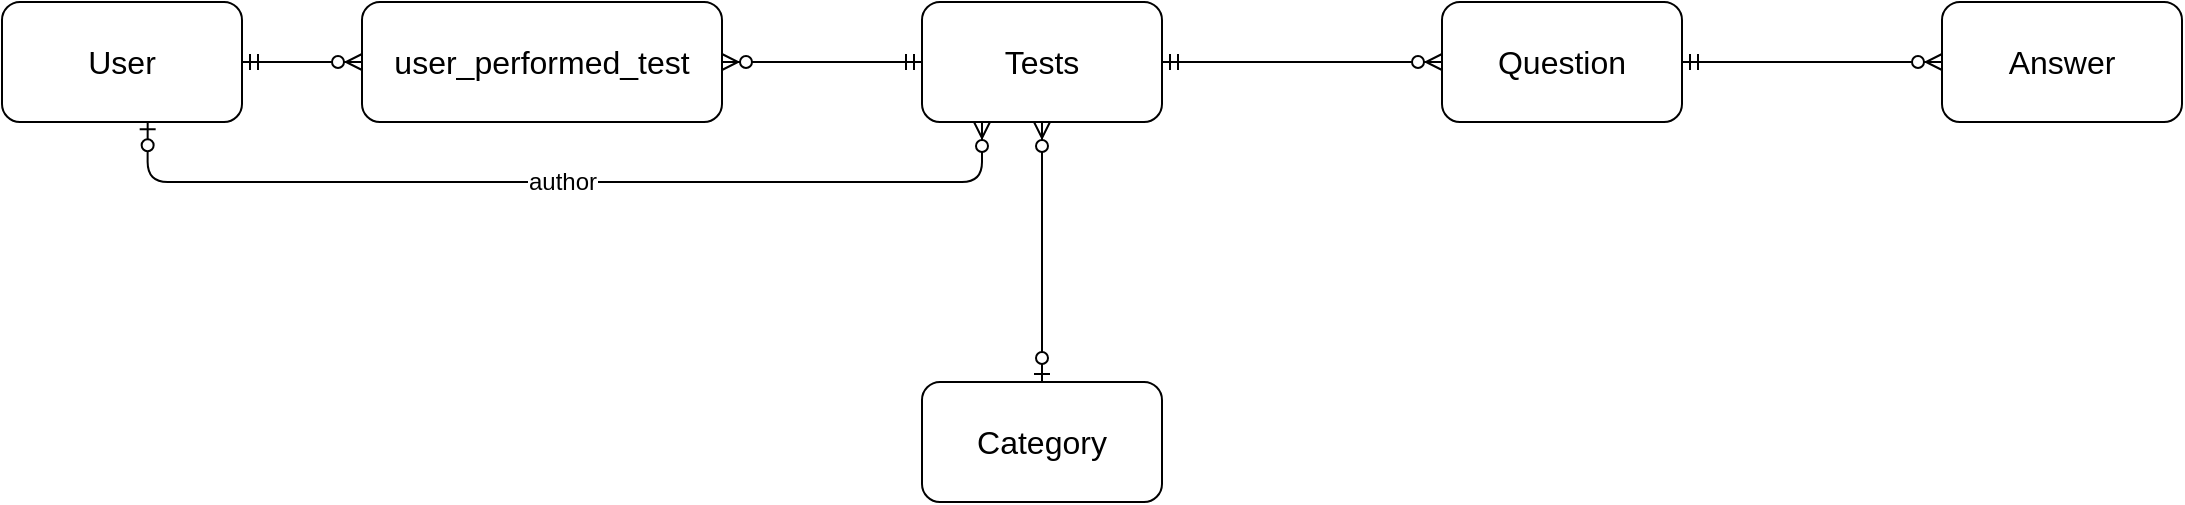<mxfile version="15.8.9" type="github"><diagram id="GjWhBiKg-zQeb0S2h44d" name="Страница 1"><mxGraphModel dx="782" dy="649" grid="1" gridSize="10" guides="1" tooltips="1" connect="1" arrows="1" fold="1" page="1" pageScale="1" pageWidth="827" pageHeight="1169" math="0" shadow="0"><root><mxCell id="0"/><mxCell id="1" parent="0"/><mxCell id="vLbgE6JDZNBPhtyuIWx8-1" value="User" style="rounded=1;whiteSpace=wrap;html=1;strokeWidth=1;fontSize=16;" vertex="1" parent="1"><mxGeometry x="30" y="30" width="120" height="60" as="geometry"/></mxCell><mxCell id="vLbgE6JDZNBPhtyuIWx8-2" value="Question" style="rounded=1;whiteSpace=wrap;html=1;strokeWidth=1;fontSize=16;" vertex="1" parent="1"><mxGeometry x="750" y="30" width="120" height="60" as="geometry"/></mxCell><mxCell id="vLbgE6JDZNBPhtyuIWx8-3" value="Tests" style="rounded=1;whiteSpace=wrap;html=1;strokeWidth=1;fontSize=16;" vertex="1" parent="1"><mxGeometry x="490" y="30" width="120" height="60" as="geometry"/></mxCell><mxCell id="vLbgE6JDZNBPhtyuIWx8-4" value="Answer" style="rounded=1;whiteSpace=wrap;html=1;strokeWidth=1;fontSize=16;" vertex="1" parent="1"><mxGeometry x="1000" y="30" width="120" height="60" as="geometry"/></mxCell><mxCell id="vLbgE6JDZNBPhtyuIWx8-5" value="user_performed_test" style="rounded=1;whiteSpace=wrap;html=1;strokeWidth=1;fontSize=16;" vertex="1" parent="1"><mxGeometry x="210" y="30" width="180" height="60" as="geometry"/></mxCell><mxCell id="vLbgE6JDZNBPhtyuIWx8-6" value="Category" style="rounded=1;whiteSpace=wrap;html=1;strokeWidth=1;fontSize=16;direction=west;" vertex="1" parent="1"><mxGeometry x="490" y="220" width="120" height="60" as="geometry"/></mxCell><mxCell id="vLbgE6JDZNBPhtyuIWx8-7" value="" style="edgeStyle=orthogonalEdgeStyle;fontSize=12;html=1;endArrow=ERzeroToMany;startArrow=ERzeroToOne;entryX=0.25;entryY=1;strokeColor=#000000;exitX=0.607;exitY=0.994;exitPerimeter=0;" edge="1" parent="1" source="vLbgE6JDZNBPhtyuIWx8-1" target="vLbgE6JDZNBPhtyuIWx8-3"><mxGeometry width="100" height="100" relative="1" as="geometry"><mxPoint x="103" y="100" as="sourcePoint"/><mxPoint x="330" y="160" as="targetPoint"/><Array as="points"><mxPoint x="103" y="120"/><mxPoint x="520" y="120"/></Array></mxGeometry></mxCell><mxCell id="vLbgE6JDZNBPhtyuIWx8-8" value="author" style="text;html=1;resizable=0;points=[];align=center;verticalAlign=middle;labelBackgroundColor=#ffffff;" vertex="1" connectable="0" parent="vLbgE6JDZNBPhtyuIWx8-7"><mxGeometry x="-0.163" y="-2" relative="1" as="geometry"><mxPoint x="37.5" y="-2" as="offset"/></mxGeometry></mxCell><mxCell id="vLbgE6JDZNBPhtyuIWx8-9" value="" style="fontSize=12;html=1;endArrow=ERzeroToMany;startArrow=ERzeroToOne;strokeColor=#000000;entryX=0.5;entryY=1;" edge="1" parent="1" target="vLbgE6JDZNBPhtyuIWx8-3"><mxGeometry width="100" height="100" relative="1" as="geometry"><mxPoint x="550" y="220" as="sourcePoint"/><mxPoint x="557" y="92" as="targetPoint"/></mxGeometry></mxCell><mxCell id="vLbgE6JDZNBPhtyuIWx8-10" value="" style="edgeStyle=entityRelationEdgeStyle;fontSize=12;html=1;endArrow=ERzeroToMany;startArrow=ERmandOne;strokeColor=#000000;entryX=0;entryY=0.5;exitX=1;exitY=0.5;" edge="1" parent="1" source="vLbgE6JDZNBPhtyuIWx8-3" target="vLbgE6JDZNBPhtyuIWx8-2"><mxGeometry width="100" height="100" relative="1" as="geometry"><mxPoint x="630" y="230" as="sourcePoint"/><mxPoint x="730" y="130" as="targetPoint"/></mxGeometry></mxCell><mxCell id="vLbgE6JDZNBPhtyuIWx8-11" value="" style="edgeStyle=entityRelationEdgeStyle;fontSize=12;html=1;endArrow=ERzeroToMany;startArrow=ERmandOne;strokeColor=#000000;entryX=0;entryY=0.5;exitX=1;exitY=0.5;" edge="1" parent="1" source="vLbgE6JDZNBPhtyuIWx8-1" target="vLbgE6JDZNBPhtyuIWx8-5"><mxGeometry width="100" height="100" relative="1" as="geometry"><mxPoint x="170" y="240" as="sourcePoint"/><mxPoint x="270" y="140" as="targetPoint"/></mxGeometry></mxCell><mxCell id="vLbgE6JDZNBPhtyuIWx8-12" value="" style="fontSize=12;html=1;endArrow=ERzeroToMany;startArrow=ERmandOne;strokeColor=#000000;entryX=1;entryY=0.5;exitX=0;exitY=0.5;" edge="1" parent="1" source="vLbgE6JDZNBPhtyuIWx8-3" target="vLbgE6JDZNBPhtyuIWx8-5"><mxGeometry width="100" height="100" relative="1" as="geometry"><mxPoint x="350.048" y="160.19" as="sourcePoint"/><mxPoint x="470.048" y="160.19" as="targetPoint"/></mxGeometry></mxCell><mxCell id="vLbgE6JDZNBPhtyuIWx8-13" value="" style="edgeStyle=entityRelationEdgeStyle;fontSize=12;html=1;endArrow=ERzeroToMany;startArrow=ERmandOne;strokeColor=#000000;entryX=0;entryY=0.5;exitX=1;exitY=0.5;" edge="1" parent="1" source="vLbgE6JDZNBPhtyuIWx8-2" target="vLbgE6JDZNBPhtyuIWx8-4"><mxGeometry width="100" height="100" relative="1" as="geometry"><mxPoint x="885" y="170" as="sourcePoint"/><mxPoint x="985" y="70" as="targetPoint"/></mxGeometry></mxCell></root></mxGraphModel></diagram></mxfile>
